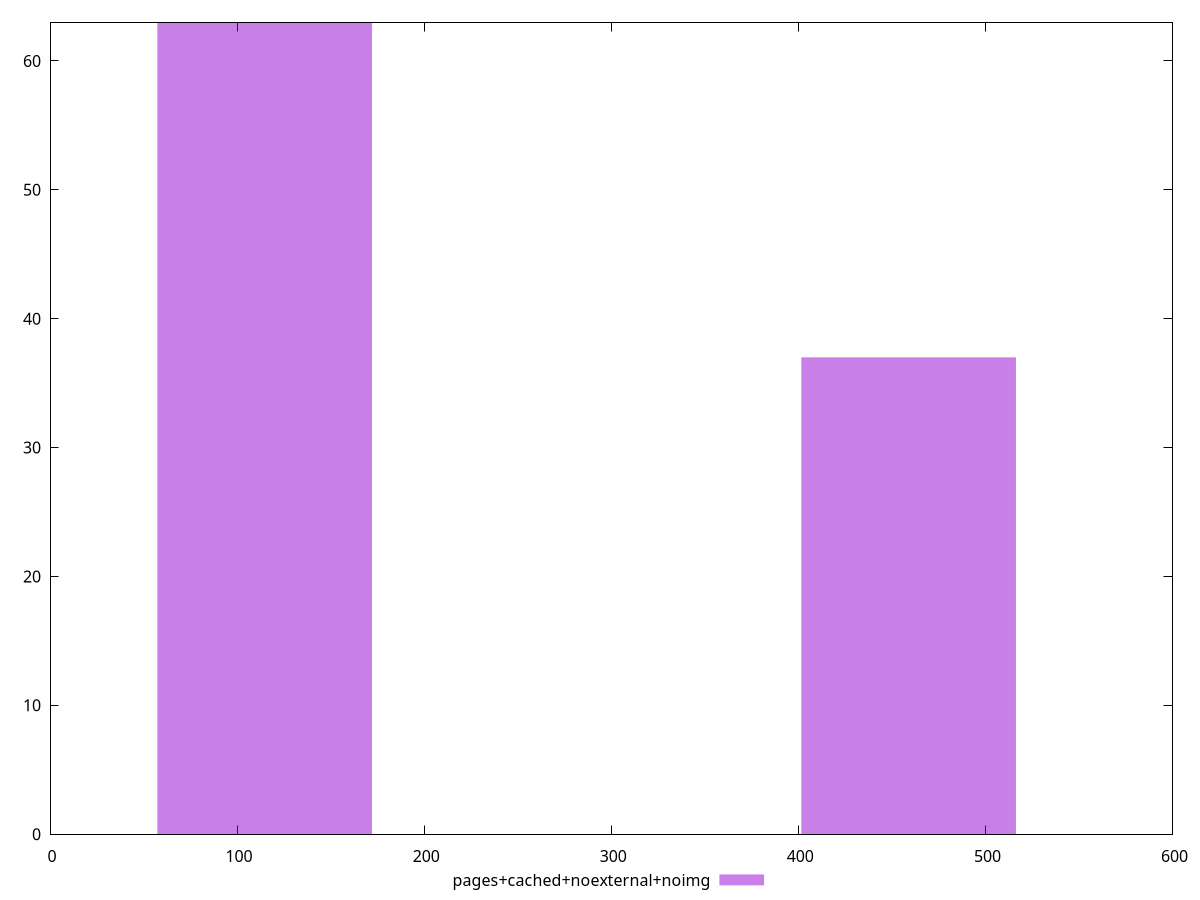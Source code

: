 $_pagesCachedNoexternalNoimg <<EOF
114.7400981990218 63
458.9603927960872 37
EOF
set key outside below
set terminal pngcairo
set output "report_00005_2020-11-02T22-26-11.212Z/render-blocking-resources/pages+cached+noexternal+noimg//raw_hist.png"
set yrange [0:63]
set boxwidth 114.7400981990218
set style fill transparent solid 0.5 noborder
plot $_pagesCachedNoexternalNoimg title "pages+cached+noexternal+noimg" with boxes ,